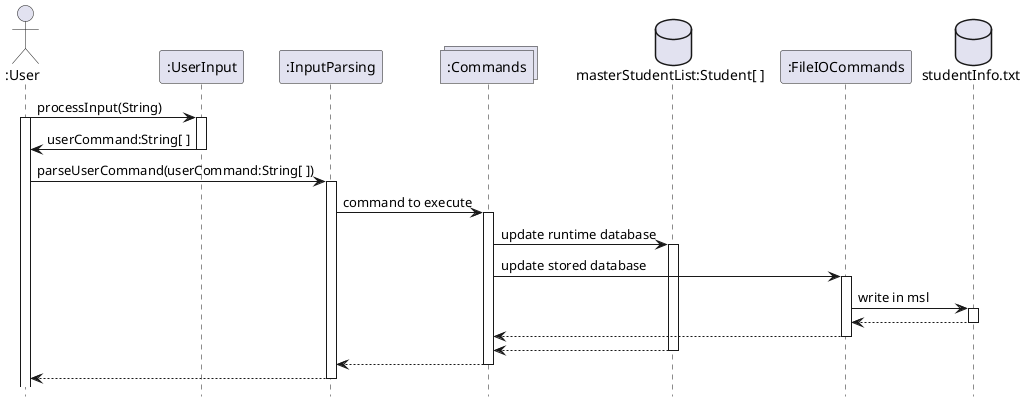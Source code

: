 @startuml InputParsingSequenceDiagram

hide footbox

actor ":User" as u
participant ":UserInput" as UI
participant ":InputParsing" as IP
collections ":Commands" as commands
database "masterStudentList:Student[ ]" as msl
participant ":FileIOCommands" as fioc
database "studentInfo.txt" as studentInfo


u -> UI : processInput(String)
activate u
activate UI
UI -> u : userCommand:String[ ]
deactivate UI

u -> IP : parseUserCommand(userCommand:String[ ])
activate IP
IP -> commands : command to execute
activate commands
commands -> msl : update runtime database
activate msl
commands -> fioc : update stored database
activate fioc
fioc -> studentInfo : write in msl
activate studentInfo
studentInfo --> fioc 
deactivate studentInfo
fioc --> commands
deactivate fioc
msl --> commands
deactivate msl
commands --> IP
deactivate commands
IP --> u
deactivate IP

@enduml

